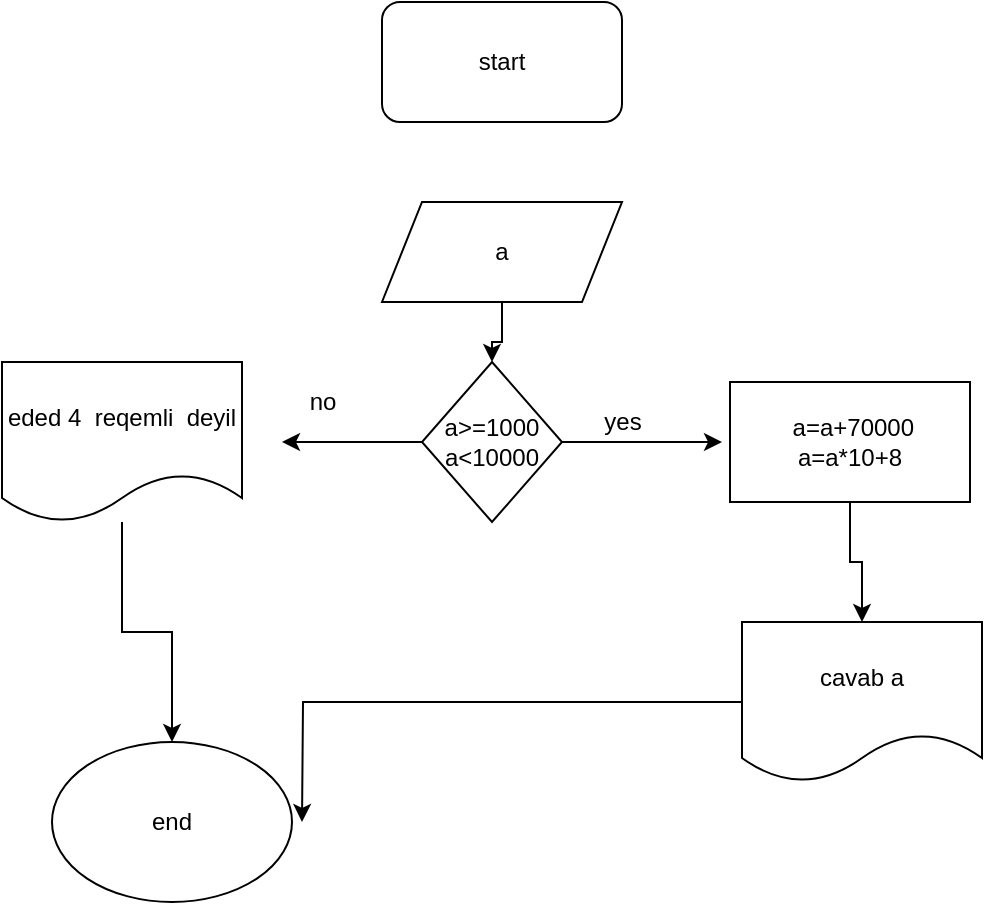 <mxfile version="16.5.1" type="device"><diagram id="C5RBs43oDa-KdzZeNtuy" name="Page-1"><mxGraphModel dx="1038" dy="689" grid="1" gridSize="10" guides="1" tooltips="1" connect="1" arrows="1" fold="1" page="1" pageScale="1" pageWidth="827" pageHeight="1169" math="0" shadow="0"><root><mxCell id="WIyWlLk6GJQsqaUBKTNV-0"/><mxCell id="WIyWlLk6GJQsqaUBKTNV-1" parent="WIyWlLk6GJQsqaUBKTNV-0"/><mxCell id="hnUpgoYJspOni41fTjRi-4" style="edgeStyle=orthogonalEdgeStyle;rounded=0;orthogonalLoop=1;jettySize=auto;html=1;entryX=0.5;entryY=0;entryDx=0;entryDy=0;" parent="WIyWlLk6GJQsqaUBKTNV-1" source="hnUpgoYJspOni41fTjRi-1" target="hnUpgoYJspOni41fTjRi-2" edge="1"><mxGeometry relative="1" as="geometry"/></mxCell><mxCell id="hnUpgoYJspOni41fTjRi-1" value="a" style="shape=parallelogram;perimeter=parallelogramPerimeter;whiteSpace=wrap;html=1;fixedSize=1;" parent="WIyWlLk6GJQsqaUBKTNV-1" vertex="1"><mxGeometry x="240" y="130" width="120" height="50" as="geometry"/></mxCell><mxCell id="hnUpgoYJspOni41fTjRi-5" style="edgeStyle=orthogonalEdgeStyle;rounded=0;orthogonalLoop=1;jettySize=auto;html=1;" parent="WIyWlLk6GJQsqaUBKTNV-1" source="hnUpgoYJspOni41fTjRi-2" edge="1"><mxGeometry relative="1" as="geometry"><mxPoint x="410" y="250" as="targetPoint"/></mxGeometry></mxCell><mxCell id="hnUpgoYJspOni41fTjRi-7" style="edgeStyle=orthogonalEdgeStyle;rounded=0;orthogonalLoop=1;jettySize=auto;html=1;exitX=0;exitY=0.5;exitDx=0;exitDy=0;" parent="WIyWlLk6GJQsqaUBKTNV-1" source="hnUpgoYJspOni41fTjRi-2" edge="1"><mxGeometry relative="1" as="geometry"><mxPoint x="190" y="250" as="targetPoint"/></mxGeometry></mxCell><mxCell id="hnUpgoYJspOni41fTjRi-2" value="a&amp;gt;=1000&lt;br&gt;a&amp;lt;10000" style="rhombus;whiteSpace=wrap;html=1;" parent="WIyWlLk6GJQsqaUBKTNV-1" vertex="1"><mxGeometry x="260" y="210" width="70" height="80" as="geometry"/></mxCell><mxCell id="hnUpgoYJspOni41fTjRi-6" value="yes" style="text;html=1;align=center;verticalAlign=middle;resizable=0;points=[];autosize=1;strokeColor=none;fillColor=none;" parent="WIyWlLk6GJQsqaUBKTNV-1" vertex="1"><mxGeometry x="345" y="230" width="30" height="20" as="geometry"/></mxCell><mxCell id="hnUpgoYJspOni41fTjRi-8" value="no" style="text;html=1;align=center;verticalAlign=middle;resizable=0;points=[];autosize=1;strokeColor=none;fillColor=none;" parent="WIyWlLk6GJQsqaUBKTNV-1" vertex="1"><mxGeometry x="195" y="220" width="30" height="20" as="geometry"/></mxCell><mxCell id="hnUpgoYJspOni41fTjRi-16" style="edgeStyle=orthogonalEdgeStyle;rounded=0;orthogonalLoop=1;jettySize=auto;html=1;" parent="WIyWlLk6GJQsqaUBKTNV-1" source="hnUpgoYJspOni41fTjRi-9" target="hnUpgoYJspOni41fTjRi-14" edge="1"><mxGeometry relative="1" as="geometry"/></mxCell><mxCell id="hnUpgoYJspOni41fTjRi-9" value="eded 4&amp;nbsp; reqemli&amp;nbsp; deyil" style="shape=document;whiteSpace=wrap;html=1;boundedLbl=1;" parent="WIyWlLk6GJQsqaUBKTNV-1" vertex="1"><mxGeometry x="50" y="210" width="120" height="80" as="geometry"/></mxCell><mxCell id="hnUpgoYJspOni41fTjRi-13" style="edgeStyle=orthogonalEdgeStyle;rounded=0;orthogonalLoop=1;jettySize=auto;html=1;exitX=0.5;exitY=1;exitDx=0;exitDy=0;entryX=0.5;entryY=0;entryDx=0;entryDy=0;" parent="WIyWlLk6GJQsqaUBKTNV-1" source="hnUpgoYJspOni41fTjRi-10" target="hnUpgoYJspOni41fTjRi-12" edge="1"><mxGeometry relative="1" as="geometry"/></mxCell><mxCell id="hnUpgoYJspOni41fTjRi-10" value="&amp;nbsp;a=a+70000&lt;br&gt;a=a*10+8&lt;br&gt;" style="rounded=0;whiteSpace=wrap;html=1;" parent="WIyWlLk6GJQsqaUBKTNV-1" vertex="1"><mxGeometry x="414" y="220" width="120" height="60" as="geometry"/></mxCell><mxCell id="hnUpgoYJspOni41fTjRi-17" style="edgeStyle=orthogonalEdgeStyle;rounded=0;orthogonalLoop=1;jettySize=auto;html=1;" parent="WIyWlLk6GJQsqaUBKTNV-1" source="hnUpgoYJspOni41fTjRi-12" edge="1"><mxGeometry relative="1" as="geometry"><mxPoint x="200" y="440" as="targetPoint"/></mxGeometry></mxCell><mxCell id="hnUpgoYJspOni41fTjRi-12" value="cavab a" style="shape=document;whiteSpace=wrap;html=1;boundedLbl=1;" parent="WIyWlLk6GJQsqaUBKTNV-1" vertex="1"><mxGeometry x="420" y="340" width="120" height="80" as="geometry"/></mxCell><mxCell id="hnUpgoYJspOni41fTjRi-14" value="end" style="ellipse;whiteSpace=wrap;html=1;" parent="WIyWlLk6GJQsqaUBKTNV-1" vertex="1"><mxGeometry x="75" y="400" width="120" height="80" as="geometry"/></mxCell><mxCell id="SWRCG62SwCRFFiBzcC5U-0" value="start" style="rounded=1;whiteSpace=wrap;html=1;" parent="WIyWlLk6GJQsqaUBKTNV-1" vertex="1"><mxGeometry x="240" y="30" width="120" height="60" as="geometry"/></mxCell></root></mxGraphModel></diagram></mxfile>